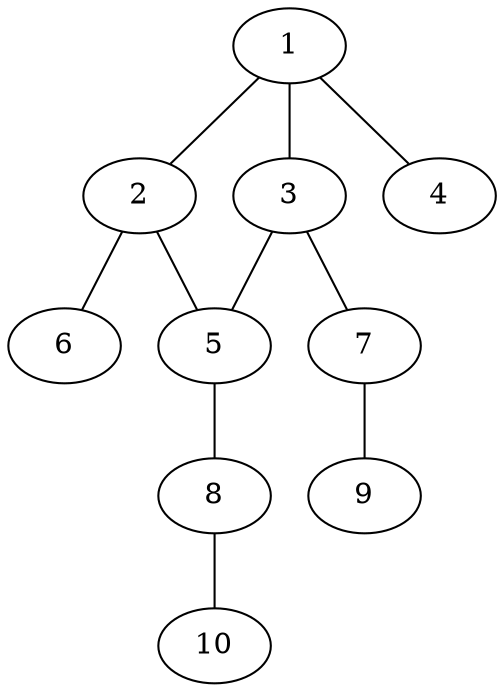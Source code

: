 graph molecule_1608 {
	1	 [chem=C];
	2	 [chem=C];
	1 -- 2	 [valence=1];
	3	 [chem=C];
	1 -- 3	 [valence=1];
	4	 [chem=O];
	1 -- 4	 [valence=2];
	5	 [chem=C];
	2 -- 5	 [valence=1];
	6	 [chem=O];
	2 -- 6	 [valence=2];
	3 -- 5	 [valence=2];
	7	 [chem=O];
	3 -- 7	 [valence=1];
	8	 [chem=O];
	5 -- 8	 [valence=1];
	9	 [chem=H];
	7 -- 9	 [valence=1];
	10	 [chem=H];
	8 -- 10	 [valence=1];
}
